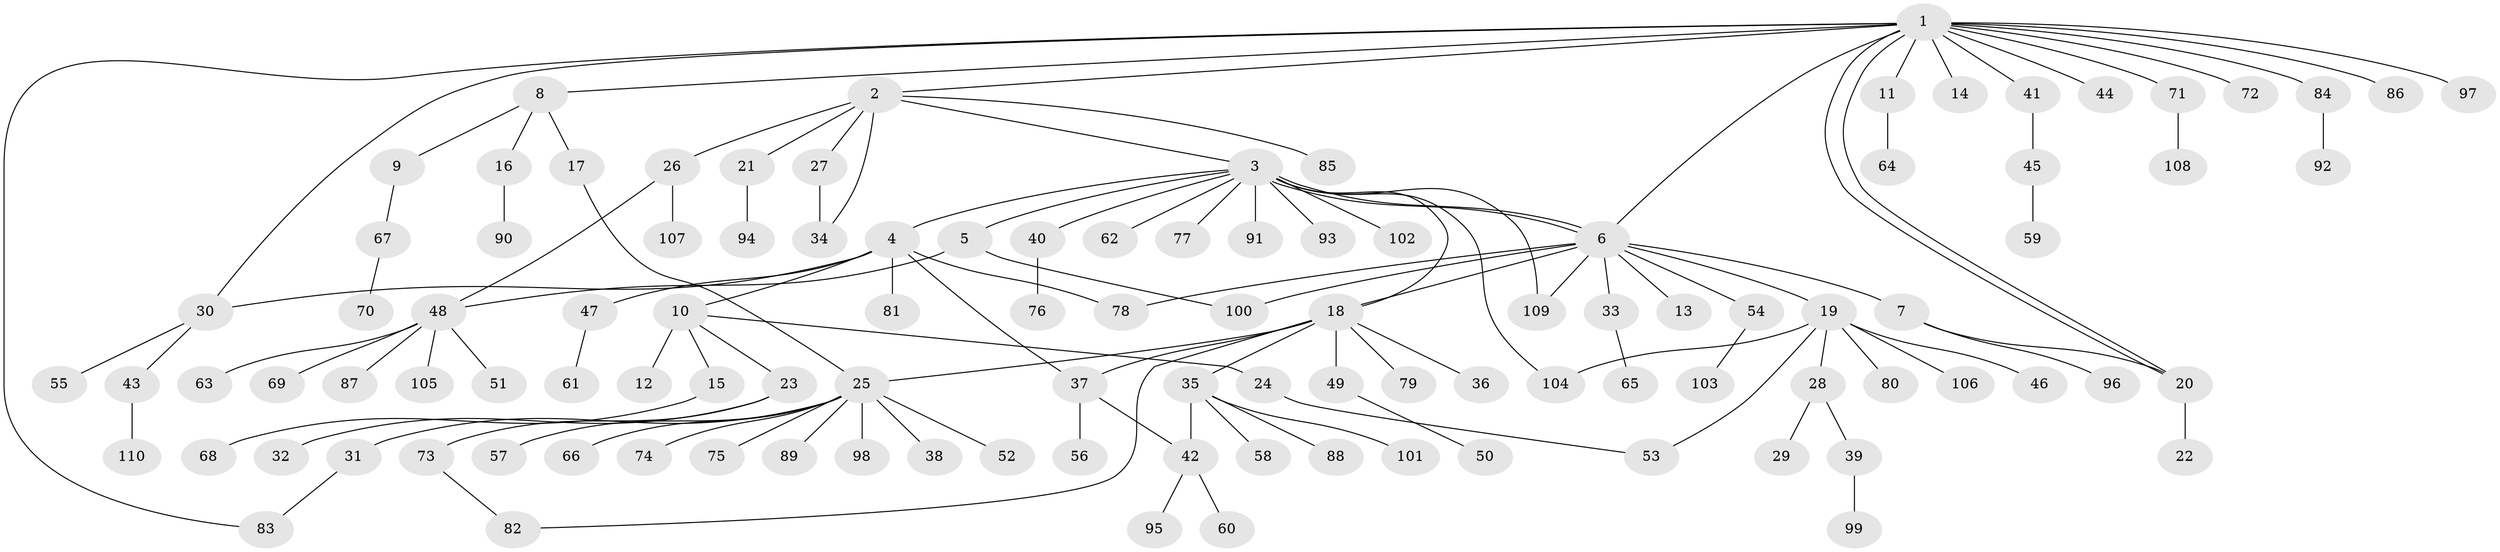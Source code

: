 // coarse degree distribution, {15: 0.012195121951219513, 6: 0.012195121951219513, 13: 0.012195121951219513, 7: 0.024390243902439025, 8: 0.036585365853658534, 12: 0.012195121951219513, 2: 0.18292682926829268, 4: 0.024390243902439025, 5: 0.012195121951219513, 1: 0.6219512195121951, 3: 0.036585365853658534, 11: 0.012195121951219513}
// Generated by graph-tools (version 1.1) at 2025/51/02/27/25 19:51:58]
// undirected, 110 vertices, 127 edges
graph export_dot {
graph [start="1"]
  node [color=gray90,style=filled];
  1;
  2;
  3;
  4;
  5;
  6;
  7;
  8;
  9;
  10;
  11;
  12;
  13;
  14;
  15;
  16;
  17;
  18;
  19;
  20;
  21;
  22;
  23;
  24;
  25;
  26;
  27;
  28;
  29;
  30;
  31;
  32;
  33;
  34;
  35;
  36;
  37;
  38;
  39;
  40;
  41;
  42;
  43;
  44;
  45;
  46;
  47;
  48;
  49;
  50;
  51;
  52;
  53;
  54;
  55;
  56;
  57;
  58;
  59;
  60;
  61;
  62;
  63;
  64;
  65;
  66;
  67;
  68;
  69;
  70;
  71;
  72;
  73;
  74;
  75;
  76;
  77;
  78;
  79;
  80;
  81;
  82;
  83;
  84;
  85;
  86;
  87;
  88;
  89;
  90;
  91;
  92;
  93;
  94;
  95;
  96;
  97;
  98;
  99;
  100;
  101;
  102;
  103;
  104;
  105;
  106;
  107;
  108;
  109;
  110;
  1 -- 2;
  1 -- 6;
  1 -- 8;
  1 -- 11;
  1 -- 14;
  1 -- 20;
  1 -- 20;
  1 -- 30;
  1 -- 41;
  1 -- 44;
  1 -- 71;
  1 -- 72;
  1 -- 83;
  1 -- 84;
  1 -- 86;
  1 -- 97;
  2 -- 3;
  2 -- 21;
  2 -- 26;
  2 -- 27;
  2 -- 34;
  2 -- 85;
  3 -- 4;
  3 -- 5;
  3 -- 6;
  3 -- 6;
  3 -- 18;
  3 -- 40;
  3 -- 62;
  3 -- 77;
  3 -- 91;
  3 -- 93;
  3 -- 102;
  3 -- 104;
  3 -- 109;
  4 -- 10;
  4 -- 30;
  4 -- 37;
  4 -- 47;
  4 -- 78;
  4 -- 81;
  5 -- 48;
  5 -- 100;
  6 -- 7;
  6 -- 13;
  6 -- 18;
  6 -- 19;
  6 -- 33;
  6 -- 54;
  6 -- 78;
  6 -- 100;
  6 -- 109;
  7 -- 20;
  7 -- 96;
  8 -- 9;
  8 -- 16;
  8 -- 17;
  9 -- 67;
  10 -- 12;
  10 -- 15;
  10 -- 23;
  10 -- 24;
  11 -- 64;
  15 -- 68;
  16 -- 90;
  17 -- 25;
  18 -- 25;
  18 -- 35;
  18 -- 36;
  18 -- 37;
  18 -- 49;
  18 -- 79;
  18 -- 82;
  19 -- 28;
  19 -- 46;
  19 -- 53;
  19 -- 80;
  19 -- 104;
  19 -- 106;
  20 -- 22;
  21 -- 94;
  23 -- 32;
  23 -- 73;
  24 -- 53;
  25 -- 31;
  25 -- 38;
  25 -- 52;
  25 -- 57;
  25 -- 66;
  25 -- 74;
  25 -- 75;
  25 -- 89;
  25 -- 98;
  26 -- 48;
  26 -- 107;
  27 -- 34;
  28 -- 29;
  28 -- 39;
  30 -- 43;
  30 -- 55;
  31 -- 83;
  33 -- 65;
  35 -- 42;
  35 -- 58;
  35 -- 88;
  35 -- 101;
  37 -- 42;
  37 -- 56;
  39 -- 99;
  40 -- 76;
  41 -- 45;
  42 -- 60;
  42 -- 95;
  43 -- 110;
  45 -- 59;
  47 -- 61;
  48 -- 51;
  48 -- 63;
  48 -- 69;
  48 -- 87;
  48 -- 105;
  49 -- 50;
  54 -- 103;
  67 -- 70;
  71 -- 108;
  73 -- 82;
  84 -- 92;
}
